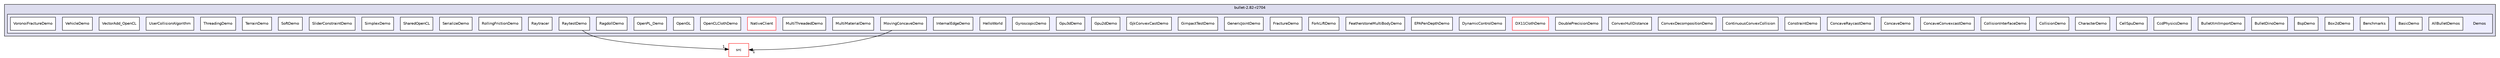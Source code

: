 digraph "bullet/bullet-2.82-r2704/Demos" {
  compound=true
  node [ fontsize="10", fontname="Helvetica"];
  edge [ labelfontsize="10", labelfontname="Helvetica"];
  subgraph clusterdir_2af2a31b807ca3e166acbec98482e371 {
    graph [ bgcolor="#ddddee", pencolor="black", label="bullet-2.82-r2704" fontname="Helvetica", fontsize="10", URL="dir_2af2a31b807ca3e166acbec98482e371.html"]
  subgraph clusterdir_fbeee990c6fb95278eb756dfe9f9c37f {
    graph [ bgcolor="#eeeeff", pencolor="black", label="" URL="dir_fbeee990c6fb95278eb756dfe9f9c37f.html"];
    dir_fbeee990c6fb95278eb756dfe9f9c37f [shape=plaintext label="Demos"];
    dir_43fc9f7d2f128feec420d317ae168e23 [shape=box label="AllBulletDemos" color="black" fillcolor="white" style="filled" URL="dir_43fc9f7d2f128feec420d317ae168e23.html"];
    dir_d1e7b711d84d0ae20d14e3ac213d765e [shape=box label="BasicDemo" color="black" fillcolor="white" style="filled" URL="dir_d1e7b711d84d0ae20d14e3ac213d765e.html"];
    dir_0e0d7a8a881d46a4e868209057862d7b [shape=box label="Benchmarks" color="black" fillcolor="white" style="filled" URL="dir_0e0d7a8a881d46a4e868209057862d7b.html"];
    dir_2497a0f294daa5a503e222862f756fd5 [shape=box label="Box2dDemo" color="black" fillcolor="white" style="filled" URL="dir_2497a0f294daa5a503e222862f756fd5.html"];
    dir_5b175b73d6eb57364bce39254f6144ba [shape=box label="BspDemo" color="black" fillcolor="white" style="filled" URL="dir_5b175b73d6eb57364bce39254f6144ba.html"];
    dir_4f41dbd5a106beb3eeefddb93e5b814a [shape=box label="BulletDinoDemo" color="black" fillcolor="white" style="filled" URL="dir_4f41dbd5a106beb3eeefddb93e5b814a.html"];
    dir_ea6fb89ce1301b60b2d7c6a21301d75f [shape=box label="BulletXmlImportDemo" color="black" fillcolor="white" style="filled" URL="dir_ea6fb89ce1301b60b2d7c6a21301d75f.html"];
    dir_e92463ae21bb05280569ee921b9f0357 [shape=box label="CcdPhysicsDemo" color="black" fillcolor="white" style="filled" URL="dir_e92463ae21bb05280569ee921b9f0357.html"];
    dir_a51b5c4e0802f4b081b24596aa9b354a [shape=box label="CellSpuDemo" color="black" fillcolor="white" style="filled" URL="dir_a51b5c4e0802f4b081b24596aa9b354a.html"];
    dir_f760956486325bb2fd0b36df8bae289e [shape=box label="CharacterDemo" color="black" fillcolor="white" style="filled" URL="dir_f760956486325bb2fd0b36df8bae289e.html"];
    dir_a5982f1df7b3ef7e476bab2e68cf9153 [shape=box label="CollisionDemo" color="black" fillcolor="white" style="filled" URL="dir_a5982f1df7b3ef7e476bab2e68cf9153.html"];
    dir_5f4ecbe7f11c0c124c49632266fb7b1b [shape=box label="CollisionInterfaceDemo" color="black" fillcolor="white" style="filled" URL="dir_5f4ecbe7f11c0c124c49632266fb7b1b.html"];
    dir_13e3ca7d300c5cdf173d2e152b880a08 [shape=box label="ConcaveConvexcastDemo" color="black" fillcolor="white" style="filled" URL="dir_13e3ca7d300c5cdf173d2e152b880a08.html"];
    dir_24996c7a6d44a2441932e7e8fecd41a8 [shape=box label="ConcaveDemo" color="black" fillcolor="white" style="filled" URL="dir_24996c7a6d44a2441932e7e8fecd41a8.html"];
    dir_812a92176d8a537ba1d30bc580185842 [shape=box label="ConcaveRaycastDemo" color="black" fillcolor="white" style="filled" URL="dir_812a92176d8a537ba1d30bc580185842.html"];
    dir_e89b02f0f44e252bfcefc85080f55eff [shape=box label="ConstraintDemo" color="black" fillcolor="white" style="filled" URL="dir_e89b02f0f44e252bfcefc85080f55eff.html"];
    dir_9926aa1202169bbc948cde44c73263a5 [shape=box label="ContinuousConvexCollision" color="black" fillcolor="white" style="filled" URL="dir_9926aa1202169bbc948cde44c73263a5.html"];
    dir_4f2d8b046e1667d8b2848d60c9fe309a [shape=box label="ConvexDecompositionDemo" color="black" fillcolor="white" style="filled" URL="dir_4f2d8b046e1667d8b2848d60c9fe309a.html"];
    dir_03cdc4e6f9e099d743de464541eea4b1 [shape=box label="ConvexHullDistance" color="black" fillcolor="white" style="filled" URL="dir_03cdc4e6f9e099d743de464541eea4b1.html"];
    dir_afcad79cc66ea91e4b7b5936d9b0aa51 [shape=box label="DoublePrecisionDemo" color="black" fillcolor="white" style="filled" URL="dir_afcad79cc66ea91e4b7b5936d9b0aa51.html"];
    dir_312fded8f81e103ff30a6cb66936b862 [shape=box label="DX11ClothDemo" color="red" fillcolor="white" style="filled" URL="dir_312fded8f81e103ff30a6cb66936b862.html"];
    dir_4967edcc1f577ab6d7aa89e92b262081 [shape=box label="DynamicControlDemo" color="black" fillcolor="white" style="filled" URL="dir_4967edcc1f577ab6d7aa89e92b262081.html"];
    dir_181451b9ced9f8310ac28510661187db [shape=box label="EPAPenDepthDemo" color="black" fillcolor="white" style="filled" URL="dir_181451b9ced9f8310ac28510661187db.html"];
    dir_798657f7dffca44e4f60e3ca78bae042 [shape=box label="FeatherstoneMultiBodyDemo" color="black" fillcolor="white" style="filled" URL="dir_798657f7dffca44e4f60e3ca78bae042.html"];
    dir_f57bc99827ab07ec59516bb7c092bbf2 [shape=box label="ForkLiftDemo" color="black" fillcolor="white" style="filled" URL="dir_f57bc99827ab07ec59516bb7c092bbf2.html"];
    dir_ffdb6a83997491d6bd9a9b8395336c57 [shape=box label="FractureDemo" color="black" fillcolor="white" style="filled" URL="dir_ffdb6a83997491d6bd9a9b8395336c57.html"];
    dir_5e47552028580fc81d72a8d0b46e448a [shape=box label="GenericJointDemo" color="black" fillcolor="white" style="filled" URL="dir_5e47552028580fc81d72a8d0b46e448a.html"];
    dir_7c4f4fc5501d92e3b7c73aa6bc276ae4 [shape=box label="GimpactTestDemo" color="black" fillcolor="white" style="filled" URL="dir_7c4f4fc5501d92e3b7c73aa6bc276ae4.html"];
    dir_83aeec3a02bb476a648ecfe4cc49186b [shape=box label="GjkConvexCastDemo" color="black" fillcolor="white" style="filled" URL="dir_83aeec3a02bb476a648ecfe4cc49186b.html"];
    dir_ef6157915d1d98fb8b915797417d28e6 [shape=box label="Gpu2dDemo" color="black" fillcolor="white" style="filled" URL="dir_ef6157915d1d98fb8b915797417d28e6.html"];
    dir_a0075521ccfa1194ef63ddeff1afae80 [shape=box label="Gpu3dDemo" color="black" fillcolor="white" style="filled" URL="dir_a0075521ccfa1194ef63ddeff1afae80.html"];
    dir_f9c611cf72254c2f7c4351e4989e4208 [shape=box label="GyroscopicDemo" color="black" fillcolor="white" style="filled" URL="dir_f9c611cf72254c2f7c4351e4989e4208.html"];
    dir_090045a56d999c1112e10222eca74d4b [shape=box label="HelloWorld" color="black" fillcolor="white" style="filled" URL="dir_090045a56d999c1112e10222eca74d4b.html"];
    dir_d3134c1ec2c9eb9d268818e7e0f57595 [shape=box label="InternalEdgeDemo" color="black" fillcolor="white" style="filled" URL="dir_d3134c1ec2c9eb9d268818e7e0f57595.html"];
    dir_01227de4457e11c1c2dcb94aa05b0bb9 [shape=box label="MovingConcaveDemo" color="black" fillcolor="white" style="filled" URL="dir_01227de4457e11c1c2dcb94aa05b0bb9.html"];
    dir_e130f954f5b6896cbead50717a44e67c [shape=box label="MultiMaterialDemo" color="black" fillcolor="white" style="filled" URL="dir_e130f954f5b6896cbead50717a44e67c.html"];
    dir_ff4a2857c3ee2901de038f02046a7f4f [shape=box label="MultiThreadedDemo" color="black" fillcolor="white" style="filled" URL="dir_ff4a2857c3ee2901de038f02046a7f4f.html"];
    dir_42aea131fad106a51be8cf647bf78411 [shape=box label="NativeClient" color="red" fillcolor="white" style="filled" URL="dir_42aea131fad106a51be8cf647bf78411.html"];
    dir_c75ebd7a4d97a004e3d505885a263e68 [shape=box label="OpenCLClothDemo" color="black" fillcolor="white" style="filled" URL="dir_c75ebd7a4d97a004e3d505885a263e68.html"];
    dir_3f6c69732ae81012dae9934dd9e4a991 [shape=box label="OpenGL" color="black" fillcolor="white" style="filled" URL="dir_3f6c69732ae81012dae9934dd9e4a991.html"];
    dir_2aa8d2b3aff7acaaa6463d09d4a9a975 [shape=box label="OpenPL_Demo" color="black" fillcolor="white" style="filled" URL="dir_2aa8d2b3aff7acaaa6463d09d4a9a975.html"];
    dir_e5713fc1448fa0a8e8743602b6657b74 [shape=box label="RagdollDemo" color="black" fillcolor="white" style="filled" URL="dir_e5713fc1448fa0a8e8743602b6657b74.html"];
    dir_c8cfe28654ea245c299f5bcdd083eefa [shape=box label="RaytestDemo" color="black" fillcolor="white" style="filled" URL="dir_c8cfe28654ea245c299f5bcdd083eefa.html"];
    dir_3aae4fc95bc32ad0d661e89116bbfe9f [shape=box label="Raytracer" color="black" fillcolor="white" style="filled" URL="dir_3aae4fc95bc32ad0d661e89116bbfe9f.html"];
    dir_19d0882de1a699e5bfc1e528ddd9b767 [shape=box label="RollingFrictionDemo" color="black" fillcolor="white" style="filled" URL="dir_19d0882de1a699e5bfc1e528ddd9b767.html"];
    dir_4589606a9650b5d7371866a2bc9e24b5 [shape=box label="SerializeDemo" color="black" fillcolor="white" style="filled" URL="dir_4589606a9650b5d7371866a2bc9e24b5.html"];
    dir_b74fc49d7cafc94ce46358563e4865b0 [shape=box label="SharedOpenCL" color="black" fillcolor="white" style="filled" URL="dir_b74fc49d7cafc94ce46358563e4865b0.html"];
    dir_2d471505126f20e51d4b498c558469c3 [shape=box label="SimplexDemo" color="black" fillcolor="white" style="filled" URL="dir_2d471505126f20e51d4b498c558469c3.html"];
    dir_40b5461b7eb5b817374f4538aba4360c [shape=box label="SliderConstraintDemo" color="black" fillcolor="white" style="filled" URL="dir_40b5461b7eb5b817374f4538aba4360c.html"];
    dir_9c7acacf910598b721932af26d896822 [shape=box label="SoftDemo" color="black" fillcolor="white" style="filled" URL="dir_9c7acacf910598b721932af26d896822.html"];
    dir_a11eed8d9ce06ee278fc908bae5413ff [shape=box label="TerrainDemo" color="black" fillcolor="white" style="filled" URL="dir_a11eed8d9ce06ee278fc908bae5413ff.html"];
    dir_20b501cc65b5ba9c766c4aa95efb4c22 [shape=box label="ThreadingDemo" color="black" fillcolor="white" style="filled" URL="dir_20b501cc65b5ba9c766c4aa95efb4c22.html"];
    dir_20d4aab0b1a6f06e1700360ccb30d416 [shape=box label="UserCollisionAlgorithm" color="black" fillcolor="white" style="filled" URL="dir_20d4aab0b1a6f06e1700360ccb30d416.html"];
    dir_7f509e1359bb58191b2a162098687387 [shape=box label="VectorAdd_OpenCL" color="black" fillcolor="white" style="filled" URL="dir_7f509e1359bb58191b2a162098687387.html"];
    dir_0a31ac61909533871ead32a6913cac2d [shape=box label="VehicleDemo" color="black" fillcolor="white" style="filled" URL="dir_0a31ac61909533871ead32a6913cac2d.html"];
    dir_eb6c075fb1a16882dee7d011a952e08d [shape=box label="VoronoiFractureDemo" color="black" fillcolor="white" style="filled" URL="dir_eb6c075fb1a16882dee7d011a952e08d.html"];
  }
  }
  dir_68d7f8ba1985e704f0f5f20dc6f517a7 [shape=box label="src" fillcolor="white" style="filled" color="red" URL="dir_68d7f8ba1985e704f0f5f20dc6f517a7.html"];
  dir_01227de4457e11c1c2dcb94aa05b0bb9->dir_68d7f8ba1985e704f0f5f20dc6f517a7 [headlabel="1", labeldistance=1.5 headhref="dir_000230_000296.html"];
  dir_c8cfe28654ea245c299f5bcdd083eefa->dir_68d7f8ba1985e704f0f5f20dc6f517a7 [headlabel="1", labeldistance=1.5 headhref="dir_000178_000296.html"];
}
